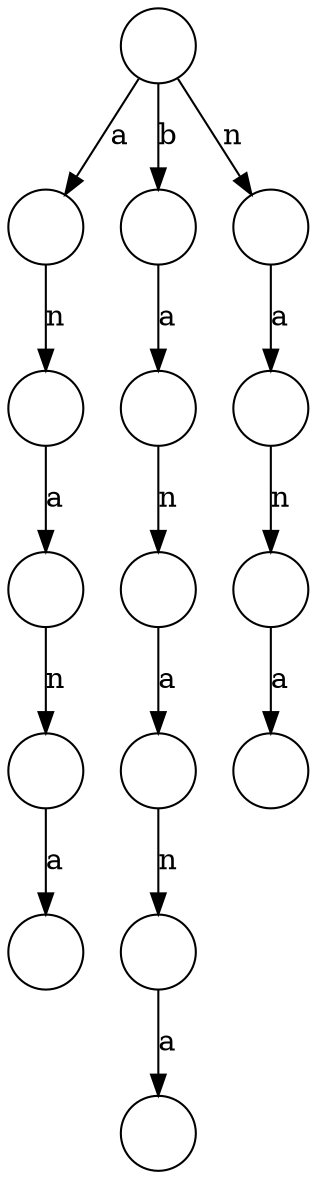 digraph G{
	node[shape=circle]
	t[label=""];
	ta[label=""];
	tan[label=""];
	tana[label=""];
	tanan[label=""];
	tanana[label=""];
	tanan->tanana[label="a"]
	tana->tanan[label="n"]
	tan->tana[label="a"]
	ta->tan[label="n"]
	t->ta[label="a"]
	tb[label=""];
	tba[label=""];
	tban[label=""];
	tbana[label=""];
	tbanan[label=""];
	tbanana[label=""];
	tbanan->tbanana[label="a"]
	tbana->tbanan[label="n"]
	tban->tbana[label="a"]
	tba->tban[label="n"]
	tb->tba[label="a"]
	t->tb[label="b"]
	tn[label=""];
	tna[label=""];
	tnan[label=""];
	tnana[label=""];
	tnan->tnana[label="a"]
	tna->tnan[label="n"]
	tn->tna[label="a"]
	t->tn[label="n"]
}